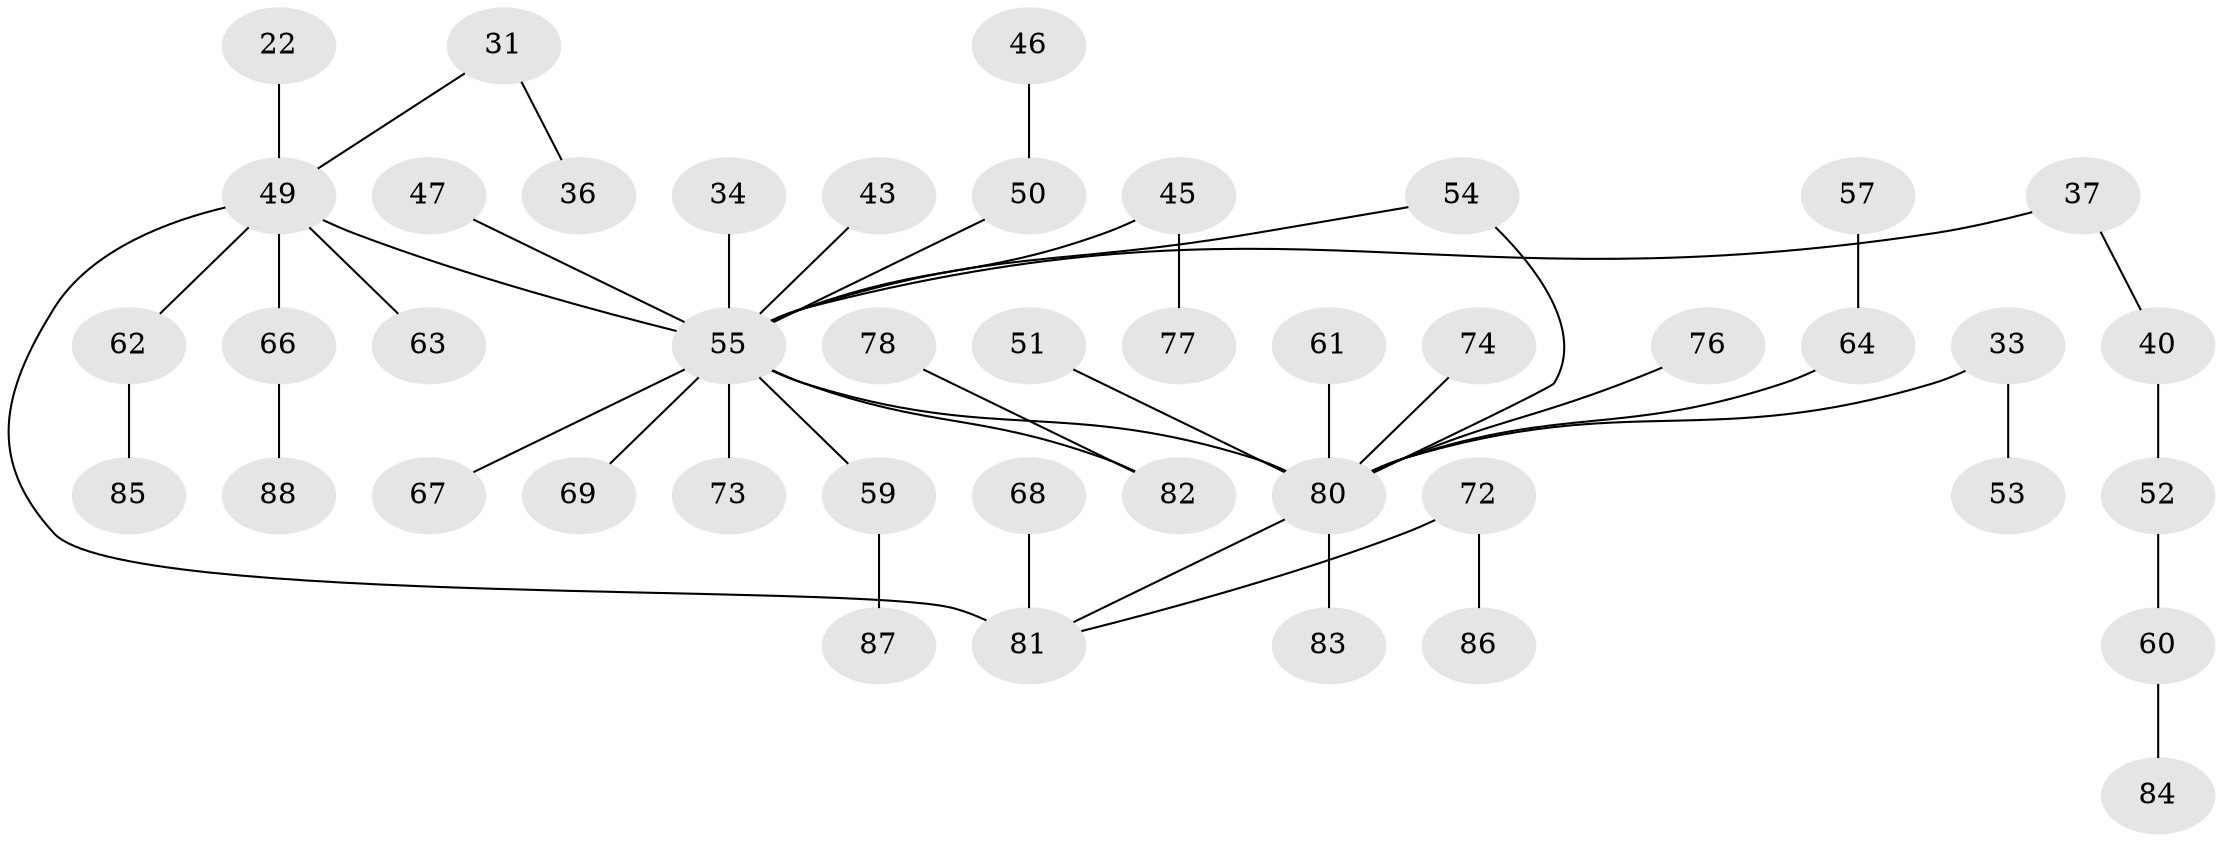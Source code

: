 // original degree distribution, {5: 0.022727272727272728, 8: 0.011363636363636364, 4: 0.06818181818181818, 3: 0.1590909090909091, 2: 0.38636363636363635, 1: 0.3409090909090909, 6: 0.011363636363636364}
// Generated by graph-tools (version 1.1) at 2025/42/03/09/25 04:42:16]
// undirected, 44 vertices, 45 edges
graph export_dot {
graph [start="1"]
  node [color=gray90,style=filled];
  22;
  31;
  33;
  34;
  36;
  37;
  40;
  43;
  45;
  46;
  47;
  49 [super="+38+42"];
  50 [super="+13"];
  51;
  52;
  53;
  54 [super="+12+28+30"];
  55 [super="+7+23+10+11+18"];
  57;
  59;
  60;
  61;
  62;
  63;
  64 [super="+48"];
  66;
  67;
  68;
  69;
  72;
  73 [super="+20"];
  74;
  76;
  77;
  78;
  80 [super="+26+35+70+44+79+32+27+56"];
  81 [super="+58+71+65"];
  82 [super="+75"];
  83;
  84;
  85;
  86;
  87;
  88;
  22 -- 49;
  31 -- 36;
  31 -- 49;
  33 -- 53;
  33 -- 80;
  34 -- 55;
  37 -- 40;
  37 -- 55;
  40 -- 52;
  43 -- 55;
  45 -- 77;
  45 -- 55;
  46 -- 50;
  47 -- 55;
  49 -- 55 [weight=3];
  49 -- 62;
  49 -- 81 [weight=2];
  49 -- 66;
  49 -- 63;
  50 -- 55;
  51 -- 80;
  52 -- 60;
  54 -- 80;
  54 -- 55;
  55 -- 69;
  55 -- 59;
  55 -- 67;
  55 -- 82;
  55 -- 73;
  55 -- 80 [weight=3];
  57 -- 64;
  59 -- 87;
  60 -- 84;
  61 -- 80;
  62 -- 85;
  64 -- 80;
  66 -- 88;
  68 -- 81;
  72 -- 86;
  72 -- 81;
  74 -- 80;
  76 -- 80;
  78 -- 82;
  80 -- 81;
  80 -- 83;
}
